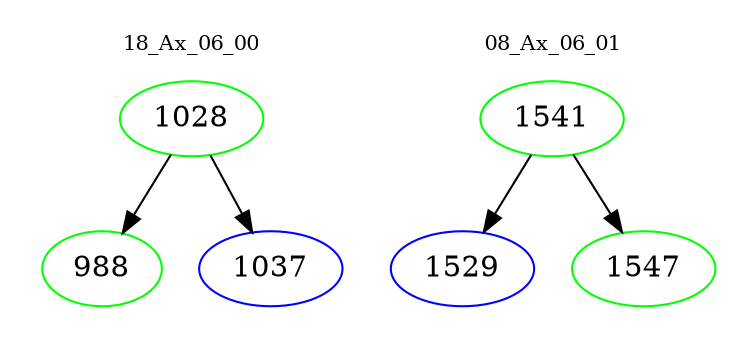 digraph{
subgraph cluster_0 {
color = white
label = "18_Ax_06_00";
fontsize=10;
T0_1028 [label="1028", color="green"]
T0_1028 -> T0_988 [color="black"]
T0_988 [label="988", color="green"]
T0_1028 -> T0_1037 [color="black"]
T0_1037 [label="1037", color="blue"]
}
subgraph cluster_1 {
color = white
label = "08_Ax_06_01";
fontsize=10;
T1_1541 [label="1541", color="green"]
T1_1541 -> T1_1529 [color="black"]
T1_1529 [label="1529", color="blue"]
T1_1541 -> T1_1547 [color="black"]
T1_1547 [label="1547", color="green"]
}
}
